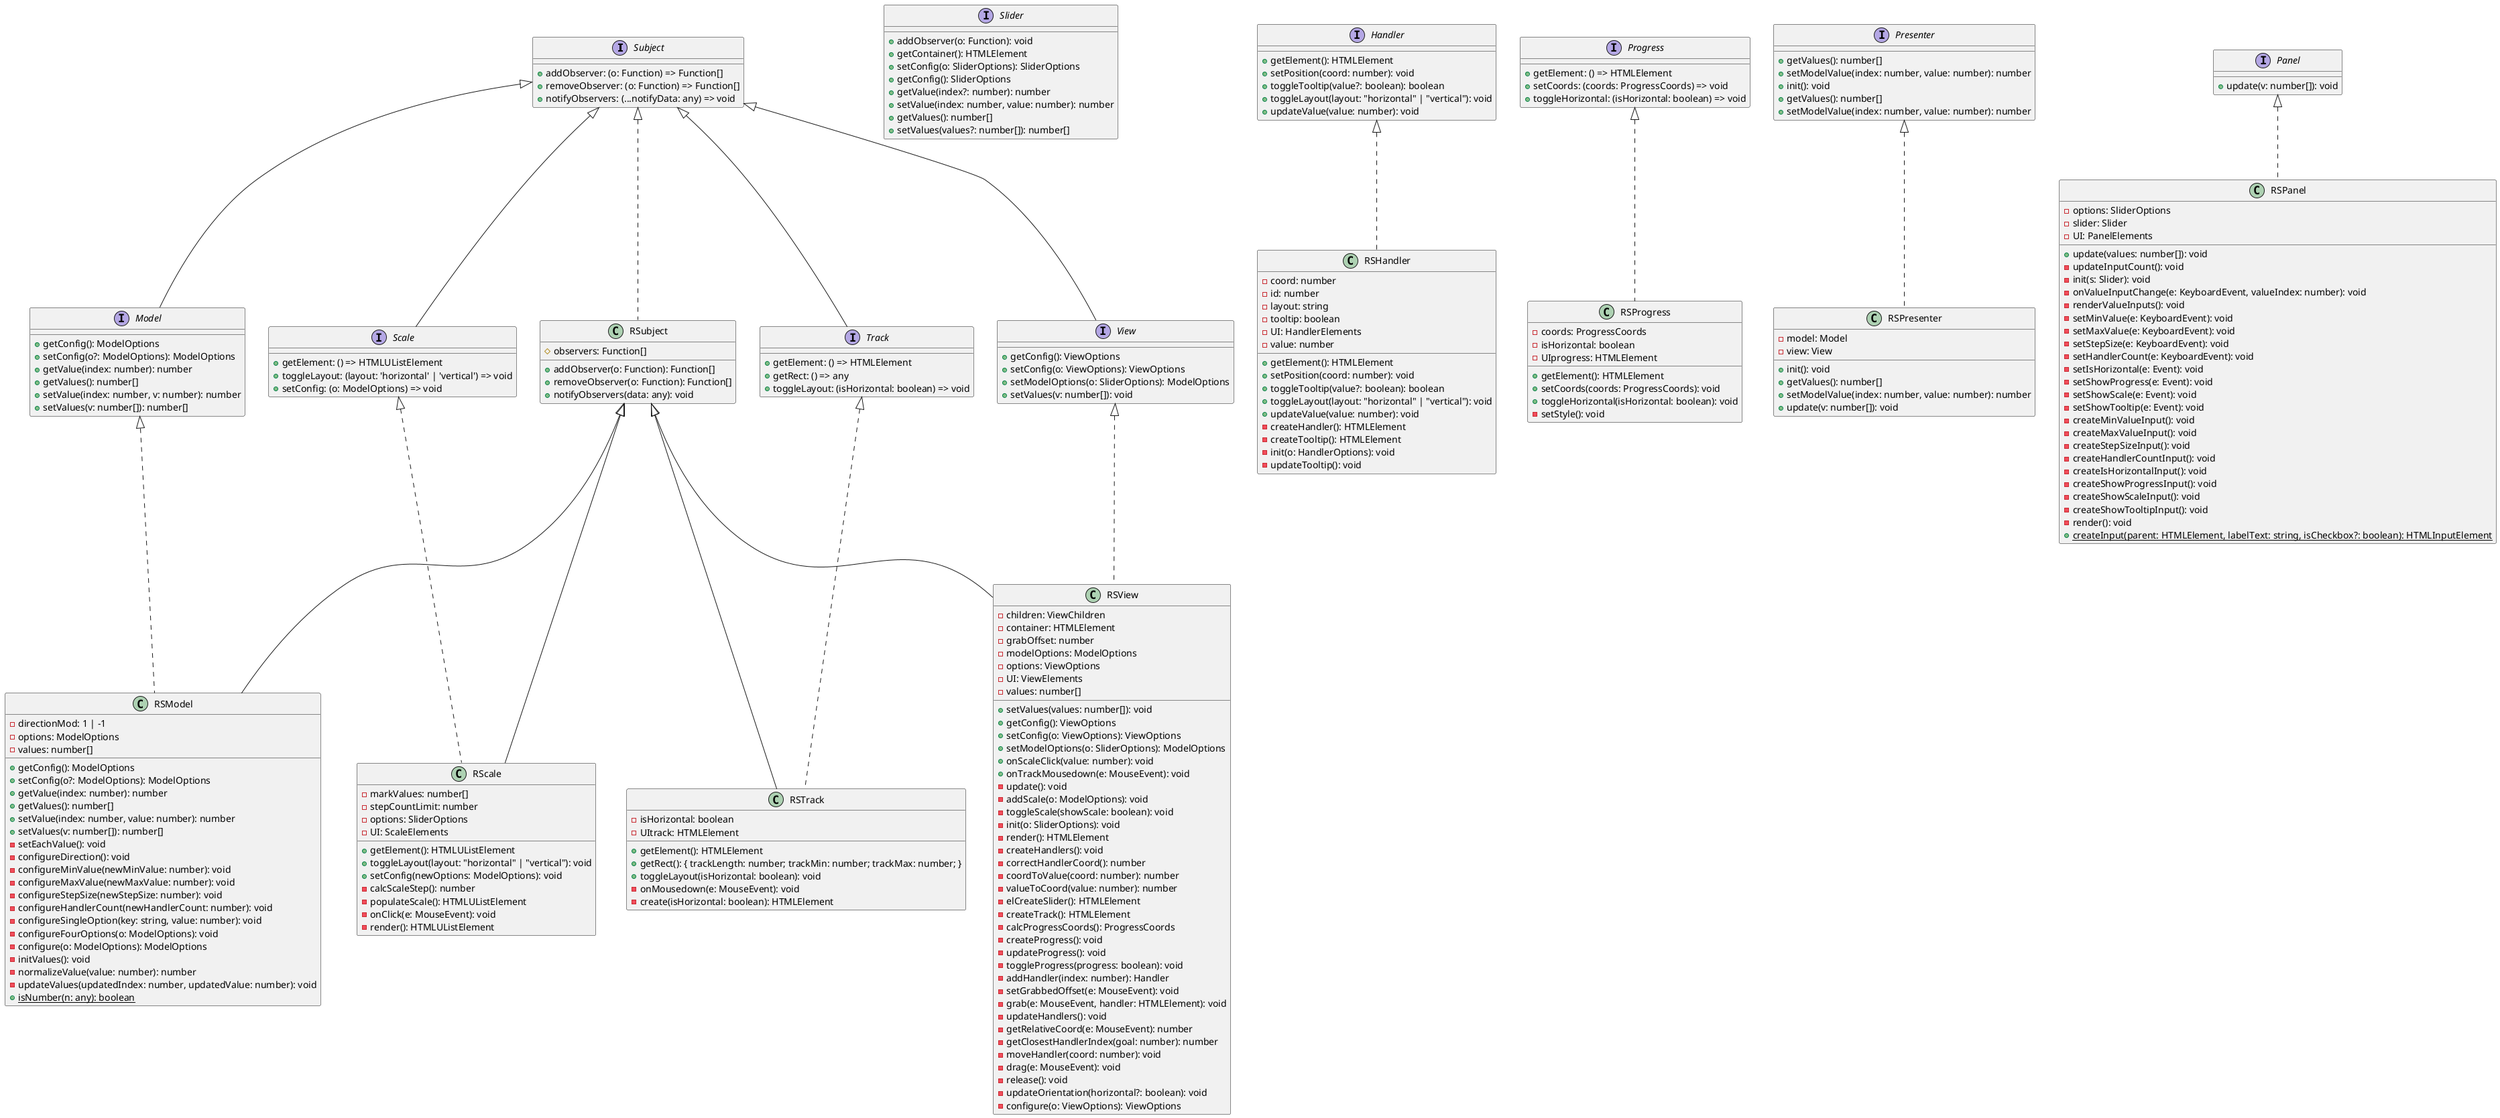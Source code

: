 @startuml
interface Subject {
    +addObserver: (o: Function) => Function[]
    +removeObserver: (o: Function) => Function[]
    +notifyObservers: (...notifyData: any) => void
}
interface Slider {
    +addObserver(o: Function): void
    +getContainer(): HTMLElement
    +setConfig(o: SliderOptions): SliderOptions
    +getConfig(): SliderOptions
    +getValue(index?: number): number
    +setValue(index: number, value: number): number
    +getValues(): number[]
    +setValues(values?: number[]): number[]
}
interface Model extends Subject {
    +getConfig(): ModelOptions
    +setConfig(o?: ModelOptions): ModelOptions
    +getValue(index: number): number
    +getValues(): number[]
    +setValue(index: number, v: number): number
    +setValues(v: number[]): number[]
}
interface Handler {
    +getElement(): HTMLElement
    +setPosition(coord: number): void
    +toggleTooltip(value?: boolean): boolean
    +toggleLayout(layout: "horizontal" | "vertical"): void
    +updateValue(value: number): void
}
interface Progress {
    +getElement: () => HTMLElement
    +setCoords: (coords: ProgressCoords) => void
    +toggleHorizontal: (isHorizontal: boolean) => void
}
interface Scale extends Subject {
    +getElement: () => HTMLUListElement
    +toggleLayout: (layout: 'horizontal' | 'vertical') => void
    +setConfig: (o: ModelOptions) => void
}
interface Track extends Subject {
    +getElement: () => HTMLElement
    +getRect: () => any
    +toggleLayout: (isHorizontal: boolean) => void
}
interface View extends Subject {
    +getConfig(): ViewOptions
    +setConfig(o: ViewOptions): ViewOptions
    +setModelOptions(o: SliderOptions): ModelOptions
    +setValues(v: number[]): void
}
interface Presenter {
    +getValues(): number[]
    +setModelValue(index: number, value: number): number
}
interface Panel {
    +update(v: number[]): void
}
class RSubject implements Subject {
    #observers: Function[]
    +addObserver(o: Function): Function[]
    +removeObserver(o: Function): Function[]
    +notifyObservers(data: any): void
}
class RSModel extends RSubject implements Model {
    -directionMod: 1 | -1
    -options: ModelOptions
    -values: number[]
    +getConfig(): ModelOptions
    +setConfig(o?: ModelOptions): ModelOptions
    +getValue(index: number): number
    +getValues(): number[]
    +setValue(index: number, value: number): number
    +setValues(v: number[]): number[]
    -setEachValue(): void
    -configureDirection(): void
    -configureMinValue(newMinValue: number): void
    -configureMaxValue(newMaxValue: number): void
    -configureStepSize(newStepSize: number): void
    -configureHandlerCount(newHandlerCount: number): void
    -configureSingleOption(key: string, value: number): void
    -configureFourOptions(o: ModelOptions): void
    -configure(o: ModelOptions): ModelOptions
    -initValues(): void
    -normalizeValue(value: number): number
    -updateValues(updatedIndex: number, updatedValue: number): void
    +{static} isNumber(n: any): boolean
}
interface Presenter {
    +init(): void
    +getValues(): number[]
    +setModelValue(index: number, value: number): number
}
class RSPresenter implements Presenter {
    -model: Model
    -view: View
    +init(): void
    +getValues(): number[]
    +setModelValue(index: number, value: number): number
    +update(v: number[]): void
}
class RSProgress implements Progress {
    -coords: ProgressCoords
    -isHorizontal: boolean
    -UIprogress: HTMLElement
    +getElement(): HTMLElement
    +setCoords(coords: ProgressCoords): void
    +toggleHorizontal(isHorizontal: boolean): void
    -setStyle(): void
}
class RSHandler implements Handler {
    -coord: number
    -id: number
    -layout: string
    -tooltip: boolean
    -UI: HandlerElements
    -value: number
    +getElement(): HTMLElement
    +setPosition(coord: number): void
    +toggleTooltip(value?: boolean): boolean
    +toggleLayout(layout: "horizontal" | "vertical"): void
    +updateValue(value: number): void
    -createHandler(): HTMLElement
    -createTooltip(): HTMLElement
    -init(o: HandlerOptions): void
    -updateTooltip(): void
}
class RScale extends RSubject implements Scale {
    -markValues: number[]
    -stepCountLimit: number
    -options: SliderOptions
    -UI: ScaleElements
    +getElement(): HTMLUListElement
    +toggleLayout(layout: "horizontal" | "vertical"): void
    +setConfig(newOptions: ModelOptions): void
    -calcScaleStep(): number
    -populateScale(): HTMLUListElement
    -onClick(e: MouseEvent): void
    -render(): HTMLUListElement
}
class RSTrack extends RSubject implements Track {
    -isHorizontal: boolean
    -UItrack: HTMLElement
    +getElement(): HTMLElement
    +getRect(): { trackLength: number; trackMin: number; trackMax: number; }
    +toggleLayout(isHorizontal: boolean): void
    -onMousedown(e: MouseEvent): void
    -create(isHorizontal: boolean): HTMLElement
}
class RSView extends RSubject implements View {
    -children: ViewChildren
    -container: HTMLElement
    -grabOffset: number
    -modelOptions: ModelOptions
    -options: ViewOptions
    -UI: ViewElements
    -values: number[]
    +setValues(values: number[]): void
    +getConfig(): ViewOptions
    +setConfig(o: ViewOptions): ViewOptions
    +setModelOptions(o: SliderOptions): ModelOptions
    +onScaleClick(value: number): void
    +onTrackMousedown(e: MouseEvent): void
    -update(): void
    -addScale(o: ModelOptions): void
    -toggleScale(showScale: boolean): void
    -init(o: SliderOptions): void
    -render(): HTMLElement
    -createHandlers(): void
    -correctHandlerCoord(): number
    -coordToValue(coord: number): number
    -valueToCoord(value: number): number
    -elCreateSlider(): HTMLElement
    -createTrack(): HTMLElement
    -calcProgressCoords(): ProgressCoords
    -createProgress(): void
    -updateProgress(): void
    -toggleProgress(progress: boolean): void
    -addHandler(index: number): Handler
    -setGrabbedOffset(e: MouseEvent): void
    -grab(e: MouseEvent, handler: HTMLElement): void
    -updateHandlers(): void
    -getRelativeCoord(e: MouseEvent): number
    -getClosestHandlerIndex(goal: number): number
    -moveHandler(coord: number): void
    -drag(e: MouseEvent): void
    -release(): void
    -updateOrientation(horizontal?: boolean): void
    -configure(o: ViewOptions): ViewOptions
}
class RSPanel implements Panel {
    -options: SliderOptions
    -slider: Slider
    -UI: PanelElements
    +update(values: number[]): void
    -updateInputCount(): void
    -init(s: Slider): void
    -onValueInputChange(e: KeyboardEvent, valueIndex: number): void
    -renderValueInputs(): void
    -setMinValue(e: KeyboardEvent): void
    -setMaxValue(e: KeyboardEvent): void
    -setStepSize(e: KeyboardEvent): void
    -setHandlerCount(e: KeyboardEvent): void
    -setIsHorizontal(e: Event): void
    -setShowProgress(e: Event): void
    -setShowScale(e: Event): void
    -setShowTooltip(e: Event): void
    -createMinValueInput(): void
    -createMaxValueInput(): void
    -createStepSizeInput(): void
    -createHandlerCountInput(): void
    -createIsHorizontalInput(): void
    -createShowProgressInput(): void
    -createShowScaleInput(): void
    -createShowTooltipInput(): void
    -render(): void
    +{static} createInput(parent: HTMLElement, labelText: string, isCheckbox?: boolean): HTMLInputElement
}
@enduml